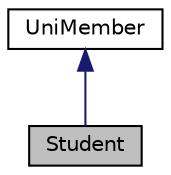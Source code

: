 digraph "Student"
{
  edge [fontname="Helvetica",fontsize="10",labelfontname="Helvetica",labelfontsize="10"];
  node [fontname="Helvetica",fontsize="10",shape=record];
  Node0 [label="Student",height=0.2,width=0.4,color="black", fillcolor="grey75", style="filled", fontcolor="black"];
  Node1 -> Node0 [dir="back",color="midnightblue",fontsize="10",style="solid",fontname="Helvetica"];
  Node1 [label="UniMember",height=0.2,width=0.4,color="black", fillcolor="white", style="filled",URL="$class_uni_member.html",tooltip="Клас, описващ човек, обвързан с Университета "];
}
